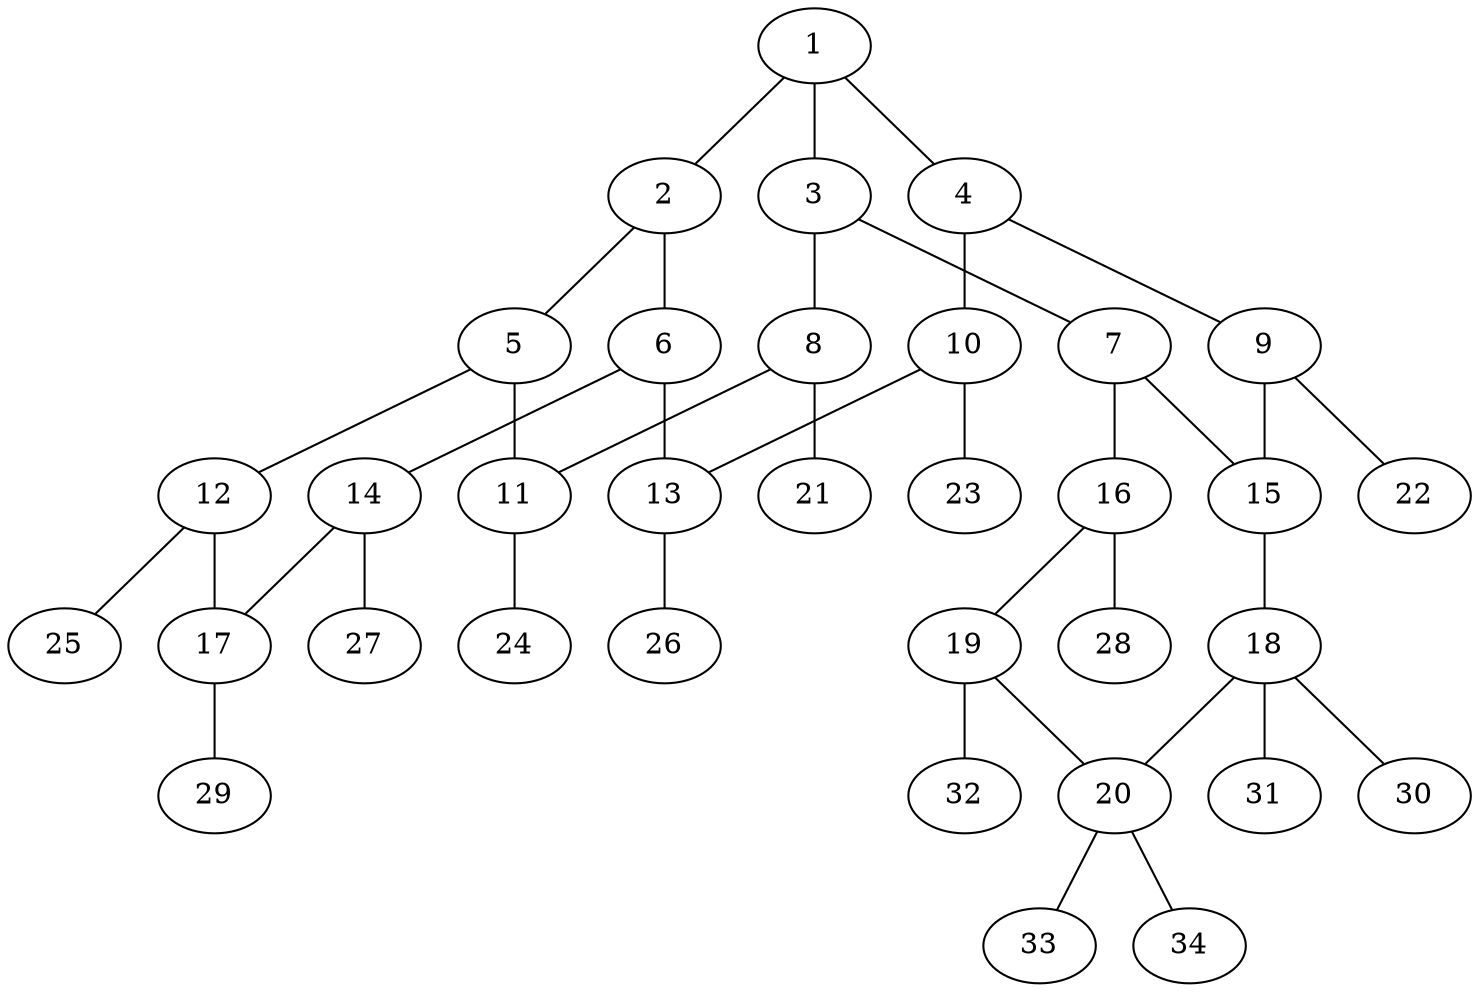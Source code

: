 graph molecule_1433 {
	1	 [chem=C];
	2	 [chem=C];
	1 -- 2	 [valence=1];
	3	 [chem=C];
	1 -- 3	 [valence=2];
	4	 [chem=C];
	1 -- 4	 [valence=1];
	5	 [chem=C];
	2 -- 5	 [valence=2];
	6	 [chem=C];
	2 -- 6	 [valence=1];
	7	 [chem=C];
	3 -- 7	 [valence=1];
	8	 [chem=C];
	3 -- 8	 [valence=1];
	9	 [chem=C];
	4 -- 9	 [valence=2];
	10	 [chem=C];
	4 -- 10	 [valence=1];
	11	 [chem=C];
	5 -- 11	 [valence=1];
	12	 [chem=C];
	5 -- 12	 [valence=1];
	13	 [chem=C];
	6 -- 13	 [valence=1];
	14	 [chem=C];
	6 -- 14	 [valence=2];
	15	 [chem=C];
	7 -- 15	 [valence=2];
	16	 [chem=C];
	7 -- 16	 [valence=1];
	8 -- 11	 [valence=2];
	21	 [chem=H];
	8 -- 21	 [valence=1];
	9 -- 15	 [valence=1];
	22	 [chem=H];
	9 -- 22	 [valence=1];
	10 -- 13	 [valence=2];
	23	 [chem=H];
	10 -- 23	 [valence=1];
	24	 [chem=H];
	11 -- 24	 [valence=1];
	17	 [chem=C];
	12 -- 17	 [valence=2];
	25	 [chem=H];
	12 -- 25	 [valence=1];
	26	 [chem=H];
	13 -- 26	 [valence=1];
	14 -- 17	 [valence=1];
	27	 [chem=H];
	14 -- 27	 [valence=1];
	18	 [chem=C];
	15 -- 18	 [valence=1];
	19	 [chem=C];
	16 -- 19	 [valence=2];
	28	 [chem=H];
	16 -- 28	 [valence=1];
	29	 [chem=H];
	17 -- 29	 [valence=1];
	20	 [chem=C];
	18 -- 20	 [valence=1];
	30	 [chem=H];
	18 -- 30	 [valence=1];
	31	 [chem=H];
	18 -- 31	 [valence=1];
	19 -- 20	 [valence=1];
	32	 [chem=H];
	19 -- 32	 [valence=1];
	33	 [chem=H];
	20 -- 33	 [valence=1];
	34	 [chem=H];
	20 -- 34	 [valence=1];
}
